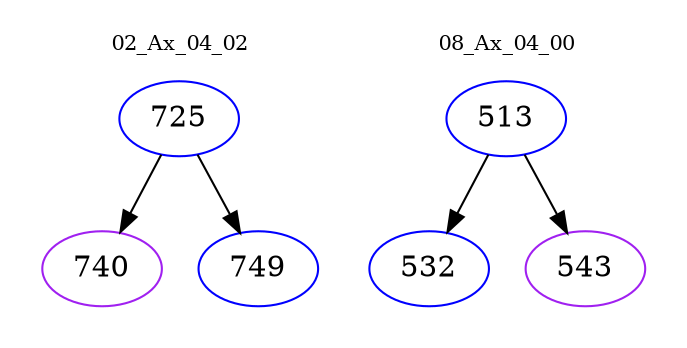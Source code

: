 digraph{
subgraph cluster_0 {
color = white
label = "02_Ax_04_02";
fontsize=10;
T0_725 [label="725", color="blue"]
T0_725 -> T0_740 [color="black"]
T0_740 [label="740", color="purple"]
T0_725 -> T0_749 [color="black"]
T0_749 [label="749", color="blue"]
}
subgraph cluster_1 {
color = white
label = "08_Ax_04_00";
fontsize=10;
T1_513 [label="513", color="blue"]
T1_513 -> T1_532 [color="black"]
T1_532 [label="532", color="blue"]
T1_513 -> T1_543 [color="black"]
T1_543 [label="543", color="purple"]
}
}
